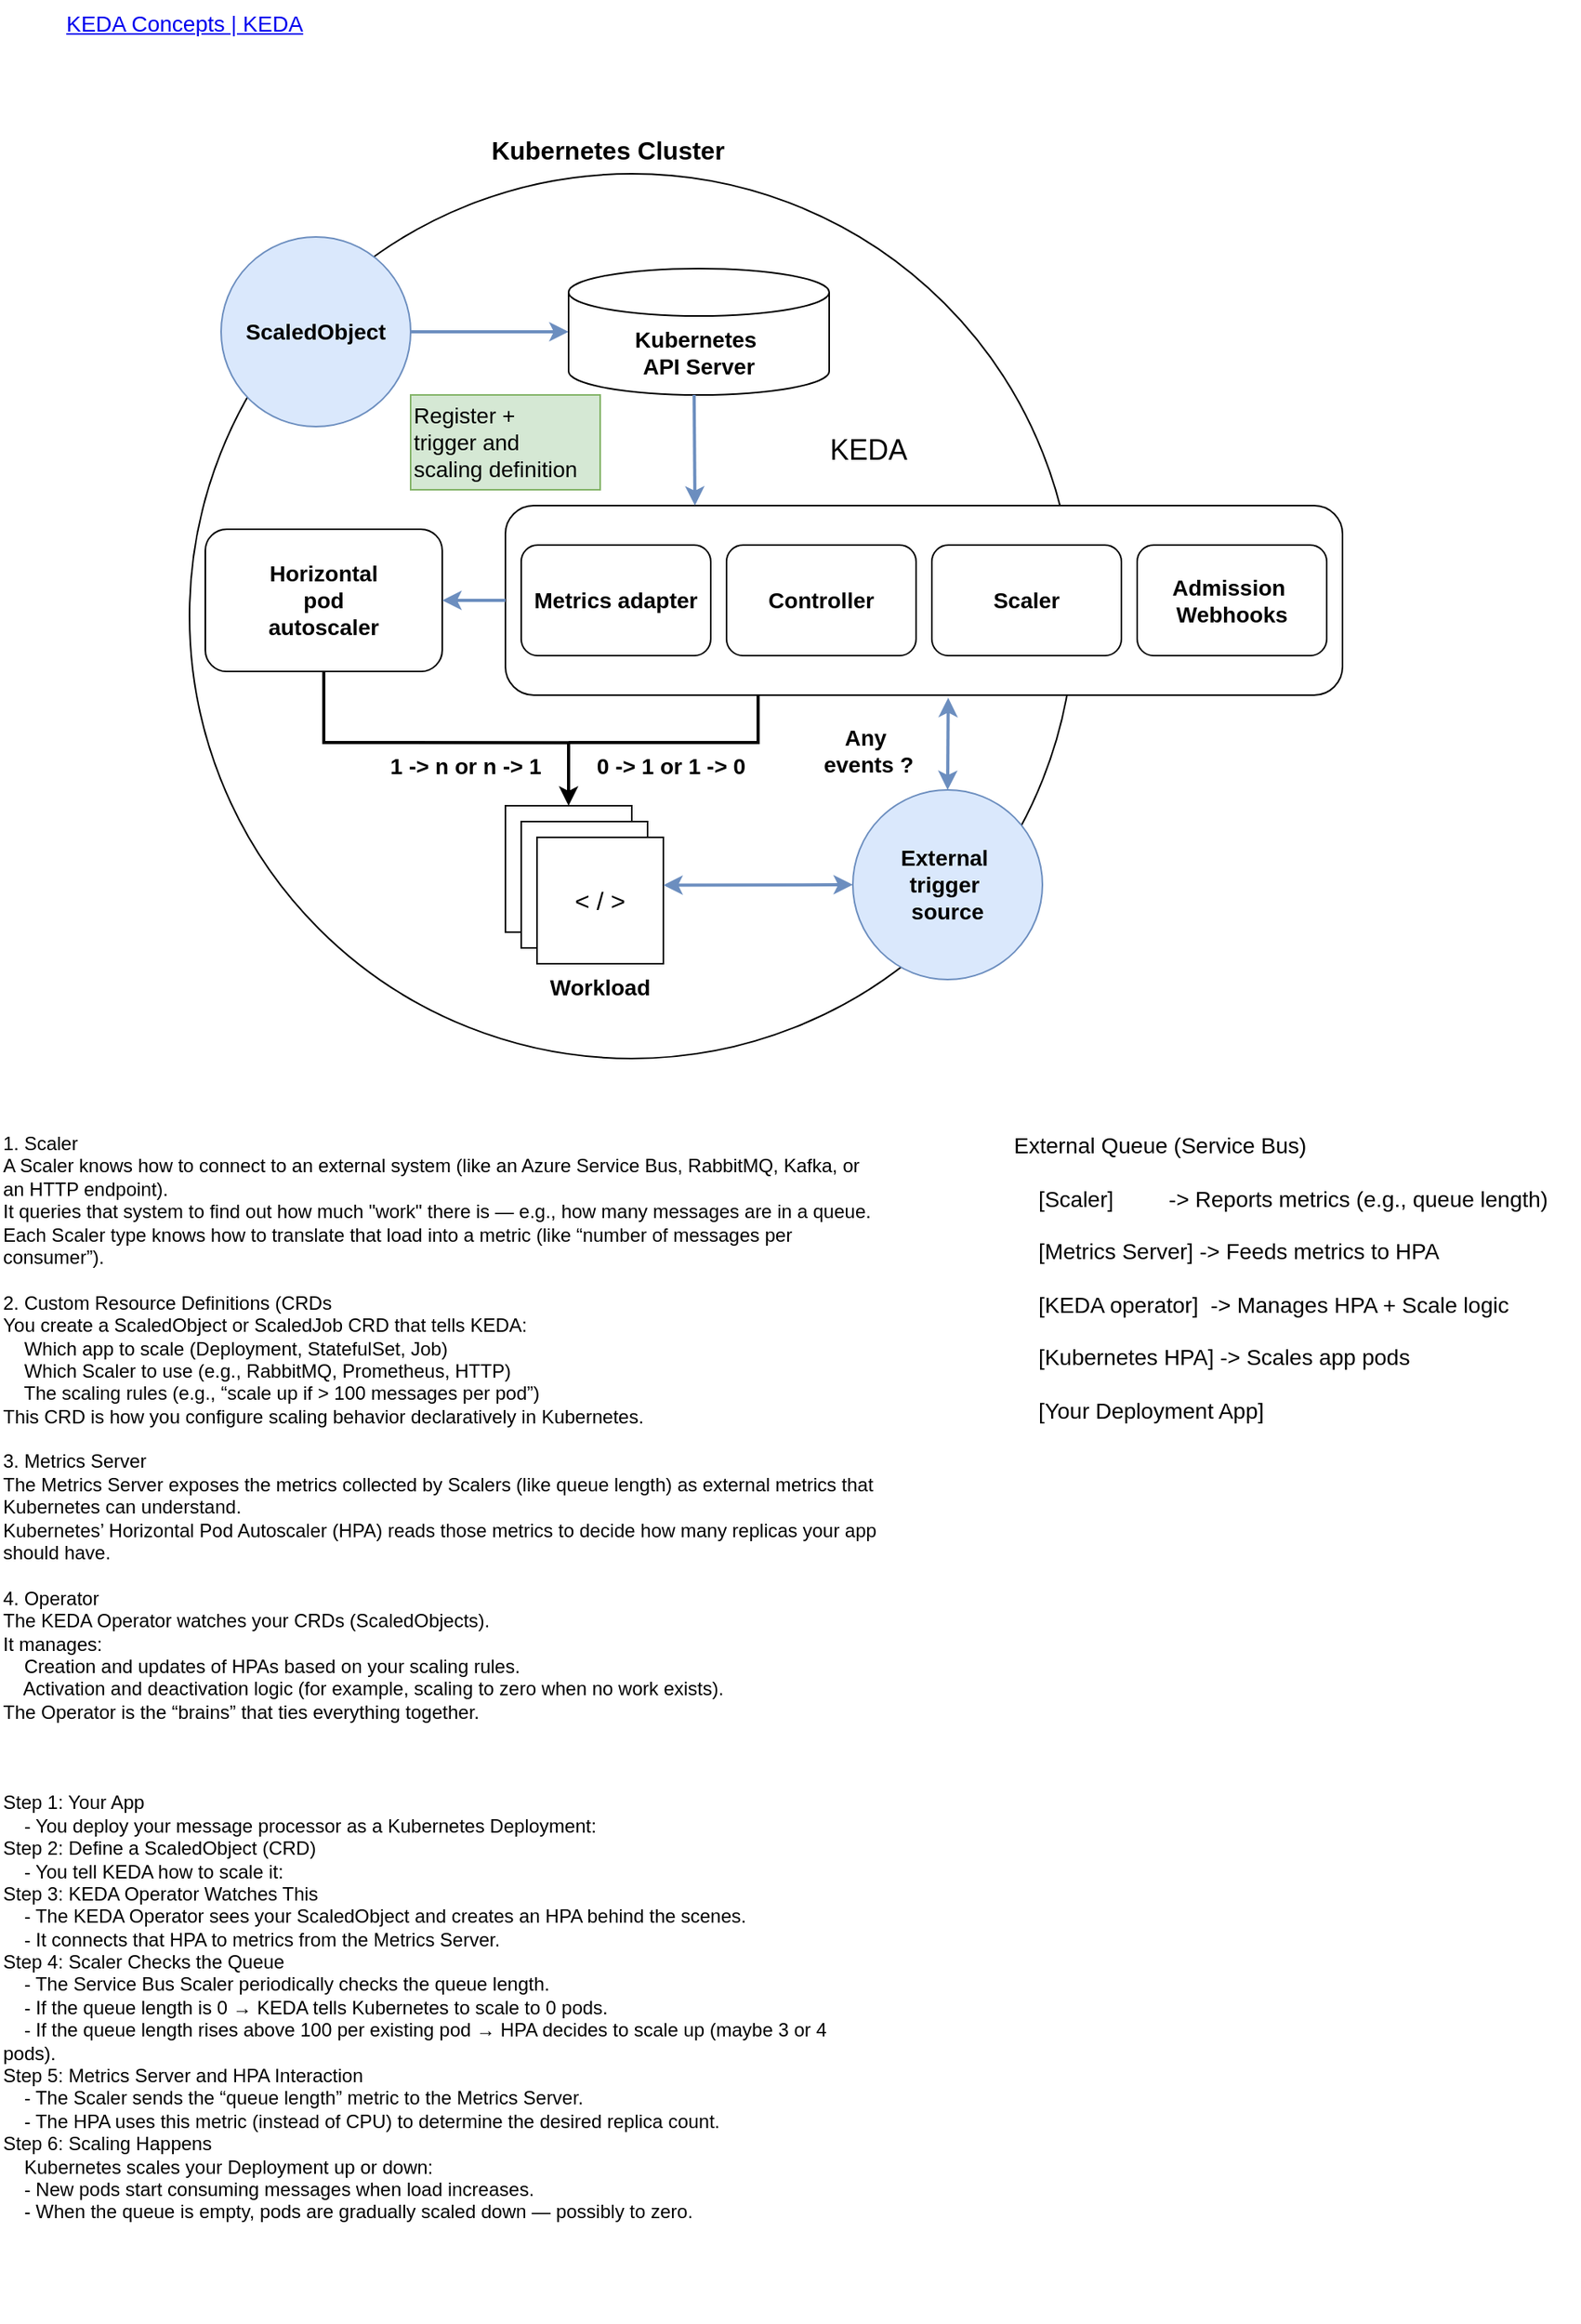 <mxfile version="28.2.7">
  <diagram name="Page-1" id="bkj-uRayxpSHYkBYoGqN">
    <mxGraphModel dx="914" dy="536" grid="1" gridSize="10" guides="1" tooltips="1" connect="1" arrows="1" fold="1" page="1" pageScale="1" pageWidth="850" pageHeight="1100" math="0" shadow="0">
      <root>
        <mxCell id="0" />
        <mxCell id="1" parent="0" />
        <mxCell id="Dr5I9PUTcqa0ojB0ULPx-2" value="&lt;a href=&quot;https://keda.sh/docs/2.18/concepts/&quot;&gt;KEDA Concepts | KEDA&lt;/a&gt;" style="text;html=1;whiteSpace=wrap;strokeColor=none;fillColor=none;align=left;verticalAlign=middle;rounded=0;fontSize=14;" vertex="1" parent="1">
          <mxGeometry x="80" y="50" width="440" height="30" as="geometry" />
        </mxCell>
        <mxCell id="Dr5I9PUTcqa0ojB0ULPx-3" value="" style="ellipse;whiteSpace=wrap;html=1;aspect=fixed;fillColor=none;" vertex="1" parent="1">
          <mxGeometry x="160" y="160" width="560" height="560" as="geometry" />
        </mxCell>
        <mxCell id="Dr5I9PUTcqa0ojB0ULPx-4" value="&lt;b&gt;Kubernetes Cluster&lt;/b&gt;" style="text;html=1;whiteSpace=wrap;strokeColor=none;fillColor=none;align=center;verticalAlign=middle;rounded=0;fontSize=16;" vertex="1" parent="1">
          <mxGeometry x="325" y="130" width="200" height="30" as="geometry" />
        </mxCell>
        <mxCell id="Dr5I9PUTcqa0ojB0ULPx-6" value="&lt;font style=&quot;font-size: 14px;&quot;&gt;&lt;b&gt;&lt;font&gt;Kubernetes&amp;nbsp;&lt;br&gt;API Server&lt;/font&gt;&lt;/b&gt;&lt;/font&gt;" style="shape=cylinder3;whiteSpace=wrap;html=1;boundedLbl=1;backgroundOutline=1;size=15;" vertex="1" parent="1">
          <mxGeometry x="400" y="220" width="165" height="80" as="geometry" />
        </mxCell>
        <mxCell id="Dr5I9PUTcqa0ojB0ULPx-7" value="&lt;font style=&quot;font-size: 14px;&quot;&gt;&lt;b&gt;ScaledObject&lt;/b&gt;&lt;/font&gt;" style="ellipse;whiteSpace=wrap;html=1;aspect=fixed;fillColor=#dae8fc;strokeColor=#6c8ebf;" vertex="1" parent="1">
          <mxGeometry x="180" y="200" width="120" height="120" as="geometry" />
        </mxCell>
        <mxCell id="Dr5I9PUTcqa0ojB0ULPx-9" value="" style="rounded=1;whiteSpace=wrap;html=1;" vertex="1" parent="1">
          <mxGeometry x="360" y="370" width="530" height="120" as="geometry" />
        </mxCell>
        <mxCell id="Dr5I9PUTcqa0ojB0ULPx-10" value="&lt;font style=&quot;font-size: 14px;&quot;&gt;&lt;b&gt;Horizontal&lt;br&gt;pod&lt;br&gt;autoscaler&lt;/b&gt;&lt;/font&gt;" style="rounded=1;whiteSpace=wrap;html=1;" vertex="1" parent="1">
          <mxGeometry x="170" y="385" width="150" height="90" as="geometry" />
        </mxCell>
        <mxCell id="Dr5I9PUTcqa0ojB0ULPx-11" value="&lt;b&gt;&lt;font style=&quot;font-size: 14px;&quot;&gt;Metrics adapter&lt;/font&gt;&lt;/b&gt;" style="rounded=1;whiteSpace=wrap;html=1;" vertex="1" parent="1">
          <mxGeometry x="370" y="395" width="120" height="70" as="geometry" />
        </mxCell>
        <mxCell id="Dr5I9PUTcqa0ojB0ULPx-12" value="&lt;font style=&quot;font-size: 14px;&quot;&gt;&lt;b&gt;Controller&lt;/b&gt;&lt;/font&gt;" style="rounded=1;whiteSpace=wrap;html=1;" vertex="1" parent="1">
          <mxGeometry x="500" y="395" width="120" height="70" as="geometry" />
        </mxCell>
        <mxCell id="Dr5I9PUTcqa0ojB0ULPx-13" value="&lt;font style=&quot;font-size: 14px;&quot;&gt;&lt;b&gt;Scaler&lt;/b&gt;&lt;/font&gt;" style="rounded=1;whiteSpace=wrap;html=1;" vertex="1" parent="1">
          <mxGeometry x="630" y="395" width="120" height="70" as="geometry" />
        </mxCell>
        <mxCell id="Dr5I9PUTcqa0ojB0ULPx-14" value="&lt;b&gt;&lt;font style=&quot;font-size: 14px;&quot;&gt;Admission&amp;nbsp;&lt;br&gt;Webhooks&lt;/font&gt;&lt;/b&gt;" style="rounded=1;whiteSpace=wrap;html=1;" vertex="1" parent="1">
          <mxGeometry x="760" y="395" width="120" height="70" as="geometry" />
        </mxCell>
        <mxCell id="Dr5I9PUTcqa0ojB0ULPx-15" value="" style="whiteSpace=wrap;html=1;aspect=fixed;" vertex="1" parent="1">
          <mxGeometry x="360" y="560" width="80" height="80" as="geometry" />
        </mxCell>
        <mxCell id="Dr5I9PUTcqa0ojB0ULPx-16" value="" style="whiteSpace=wrap;html=1;aspect=fixed;" vertex="1" parent="1">
          <mxGeometry x="370" y="570" width="80" height="80" as="geometry" />
        </mxCell>
        <mxCell id="Dr5I9PUTcqa0ojB0ULPx-17" value="&lt;font style=&quot;font-size: 16px;&quot;&gt;&amp;lt; / &amp;gt;&lt;/font&gt;" style="whiteSpace=wrap;html=1;aspect=fixed;" vertex="1" parent="1">
          <mxGeometry x="380" y="580" width="80" height="80" as="geometry" />
        </mxCell>
        <mxCell id="Dr5I9PUTcqa0ojB0ULPx-18" value="&lt;div align=&quot;center&quot;&gt;&lt;b&gt;&lt;font style=&quot;font-size: 14px;&quot;&gt;External&amp;nbsp;&lt;/font&gt;&lt;/b&gt;&lt;/div&gt;&lt;div align=&quot;center&quot;&gt;&lt;b&gt;&lt;font style=&quot;font-size: 14px;&quot;&gt;trigger&amp;nbsp;&lt;/font&gt;&lt;/b&gt;&lt;/div&gt;&lt;div align=&quot;center&quot;&gt;&lt;b&gt;&lt;font style=&quot;font-size: 14px;&quot;&gt;source&lt;/font&gt;&lt;/b&gt;&lt;/div&gt;" style="ellipse;whiteSpace=wrap;html=1;aspect=fixed;fillColor=#dae8fc;strokeColor=#6c8ebf;align=center;" vertex="1" parent="1">
          <mxGeometry x="580" y="550" width="120" height="120" as="geometry" />
        </mxCell>
        <mxCell id="Dr5I9PUTcqa0ojB0ULPx-19" value="&lt;font style=&quot;font-size: 14px;&quot;&gt;&lt;b&gt;Workload&lt;/b&gt;&lt;/font&gt;" style="text;html=1;whiteSpace=wrap;strokeColor=none;fillColor=none;align=center;verticalAlign=middle;rounded=0;" vertex="1" parent="1">
          <mxGeometry x="370" y="660" width="100" height="30" as="geometry" />
        </mxCell>
        <mxCell id="Dr5I9PUTcqa0ojB0ULPx-20" value="" style="endArrow=classic;html=1;rounded=0;entryX=0;entryY=0.5;entryDx=0;entryDy=0;entryPerimeter=0;strokeWidth=2;fillColor=#dae8fc;strokeColor=#6c8ebf;" edge="1" parent="1" target="Dr5I9PUTcqa0ojB0ULPx-6">
          <mxGeometry width="50" height="50" relative="1" as="geometry">
            <mxPoint x="300" y="260" as="sourcePoint" />
            <mxPoint x="350" y="210" as="targetPoint" />
          </mxGeometry>
        </mxCell>
        <mxCell id="Dr5I9PUTcqa0ojB0ULPx-21" value="KEDA" style="text;html=1;whiteSpace=wrap;strokeColor=none;fillColor=none;align=center;verticalAlign=middle;rounded=0;fontSize=18;" vertex="1" parent="1">
          <mxGeometry x="560" y="320" width="60" height="30" as="geometry" />
        </mxCell>
        <mxCell id="Dr5I9PUTcqa0ojB0ULPx-22" value="" style="endArrow=classic;html=1;rounded=0;exitX=0.5;exitY=1;exitDx=0;exitDy=0;exitPerimeter=0;strokeWidth=2;fillColor=#dae8fc;strokeColor=#6c8ebf;" edge="1" parent="1">
          <mxGeometry width="50" height="50" relative="1" as="geometry">
            <mxPoint x="479.5" y="300" as="sourcePoint" />
            <mxPoint x="480" y="370" as="targetPoint" />
          </mxGeometry>
        </mxCell>
        <mxCell id="Dr5I9PUTcqa0ojB0ULPx-23" value="&lt;font&gt;Register +&amp;nbsp;&lt;br&gt;trigger and&amp;nbsp;&lt;br&gt;scaling definition&lt;/font&gt;" style="text;html=1;whiteSpace=wrap;strokeColor=#82b366;fillColor=#d5e8d4;align=left;verticalAlign=middle;rounded=0;fontSize=14;" vertex="1" parent="1">
          <mxGeometry x="300" y="300" width="120" height="60" as="geometry" />
        </mxCell>
        <mxCell id="Dr5I9PUTcqa0ojB0ULPx-24" value="" style="endArrow=classic;html=1;rounded=0;entryX=1;entryY=0.5;entryDx=0;entryDy=0;strokeWidth=2;fillColor=#dae8fc;strokeColor=#6c8ebf;" edge="1" parent="1" target="Dr5I9PUTcqa0ojB0ULPx-10">
          <mxGeometry width="50" height="50" relative="1" as="geometry">
            <mxPoint x="360" y="430" as="sourcePoint" />
            <mxPoint x="410" y="380" as="targetPoint" />
          </mxGeometry>
        </mxCell>
        <mxCell id="Dr5I9PUTcqa0ojB0ULPx-25" value="" style="endArrow=classic;startArrow=classic;html=1;rounded=0;entryX=0.529;entryY=1.014;entryDx=0;entryDy=0;entryPerimeter=0;strokeWidth=2;fillColor=#dae8fc;strokeColor=#6c8ebf;" edge="1" parent="1" target="Dr5I9PUTcqa0ojB0ULPx-9">
          <mxGeometry width="50" height="50" relative="1" as="geometry">
            <mxPoint x="640" y="550" as="sourcePoint" />
            <mxPoint x="690" y="500" as="targetPoint" />
          </mxGeometry>
        </mxCell>
        <mxCell id="Dr5I9PUTcqa0ojB0ULPx-26" value="&lt;div align=&quot;center&quot;&gt;&lt;b&gt;&lt;font style=&quot;font-size: 14px;&quot;&gt;Any&amp;nbsp;&lt;/font&gt;&lt;/b&gt;&lt;/div&gt;&lt;div align=&quot;center&quot;&gt;&lt;b&gt;&lt;font style=&quot;font-size: 14px;&quot;&gt;events ?&lt;/font&gt;&lt;/b&gt;&lt;/div&gt;" style="text;html=1;whiteSpace=wrap;strokeColor=none;fillColor=none;align=center;verticalAlign=middle;rounded=0;" vertex="1" parent="1">
          <mxGeometry x="560" y="500" width="60" height="50" as="geometry" />
        </mxCell>
        <mxCell id="Dr5I9PUTcqa0ojB0ULPx-27" value="" style="endArrow=classic;startArrow=classic;html=1;rounded=0;strokeWidth=2;fillColor=#dae8fc;strokeColor=#6c8ebf;" edge="1" parent="1">
          <mxGeometry width="50" height="50" relative="1" as="geometry">
            <mxPoint x="460" y="610.26" as="sourcePoint" />
            <mxPoint x="580" y="610" as="targetPoint" />
          </mxGeometry>
        </mxCell>
        <mxCell id="Dr5I9PUTcqa0ojB0ULPx-29" value="" style="endArrow=none;html=1;rounded=0;exitX=0.5;exitY=1;exitDx=0;exitDy=0;entryX=0.429;entryY=0.643;entryDx=0;entryDy=0;entryPerimeter=0;strokeWidth=2;" edge="1" parent="1" source="Dr5I9PUTcqa0ojB0ULPx-10" target="Dr5I9PUTcqa0ojB0ULPx-3">
          <mxGeometry width="50" height="50" relative="1" as="geometry">
            <mxPoint x="275" y="550" as="sourcePoint" />
            <mxPoint x="325" y="500" as="targetPoint" />
            <Array as="points">
              <mxPoint x="245" y="520" />
            </Array>
          </mxGeometry>
        </mxCell>
        <mxCell id="Dr5I9PUTcqa0ojB0ULPx-30" value="" style="endArrow=none;html=1;rounded=0;strokeWidth=2;" edge="1" parent="1">
          <mxGeometry width="50" height="50" relative="1" as="geometry">
            <mxPoint x="400" y="520" as="sourcePoint" />
            <mxPoint x="520" y="490" as="targetPoint" />
            <Array as="points">
              <mxPoint x="520" y="520" />
            </Array>
          </mxGeometry>
        </mxCell>
        <mxCell id="Dr5I9PUTcqa0ojB0ULPx-31" value="" style="endArrow=classic;html=1;rounded=0;entryX=0.5;entryY=0;entryDx=0;entryDy=0;strokeWidth=2;" edge="1" parent="1" target="Dr5I9PUTcqa0ojB0ULPx-15">
          <mxGeometry width="50" height="50" relative="1" as="geometry">
            <mxPoint x="400" y="520" as="sourcePoint" />
            <mxPoint x="450" y="470" as="targetPoint" />
          </mxGeometry>
        </mxCell>
        <mxCell id="Dr5I9PUTcqa0ojB0ULPx-32" value="&lt;font style=&quot;font-size: 14px;&quot;&gt;&lt;b&gt;1 -&amp;gt; n or n -&amp;gt; 1&lt;/b&gt;&lt;/font&gt;" style="text;html=1;whiteSpace=wrap;strokeColor=none;fillColor=none;align=center;verticalAlign=middle;rounded=0;" vertex="1" parent="1">
          <mxGeometry x="280" y="520" width="110" height="30" as="geometry" />
        </mxCell>
        <mxCell id="Dr5I9PUTcqa0ojB0ULPx-33" value="&lt;font style=&quot;font-size: 14px;&quot;&gt;&lt;b&gt;0 -&amp;gt; 1 or 1 -&amp;gt; 0&lt;/b&gt;&lt;/font&gt;" style="text;html=1;whiteSpace=wrap;strokeColor=none;fillColor=none;align=center;verticalAlign=middle;rounded=0;" vertex="1" parent="1">
          <mxGeometry x="410" y="520" width="110" height="30" as="geometry" />
        </mxCell>
        <mxCell id="Dr5I9PUTcqa0ojB0ULPx-35" value="1. Scaler&#xa;A Scaler knows how to connect to an external system (like an Azure Service Bus, RabbitMQ, Kafka, or an HTTP endpoint).&#xa;It queries that system to find out how much &quot;work&quot; there is — e.g., how many messages are in a queue.&#xa;Each Scaler type knows how to translate that load into a metric (like “number of messages per consumer”).&#xa;&#xa;2. Custom Resource Definitions (CRDs&#xa;You create a ScaledObject or ScaledJob CRD that tells KEDA:&#xa;    Which app to scale (Deployment, StatefulSet, Job)&#xa;    Which Scaler to use (e.g., RabbitMQ, Prometheus, HTTP)&#xa;    The scaling rules (e.g., “scale up if &gt; 100 messages per pod”)&#xa;This CRD is how you configure scaling behavior declaratively in Kubernetes.&#xa;&#xa;3. Metrics Server&#xa;The Metrics Server exposes the metrics collected by Scalers (like queue length) as external metrics that Kubernetes can understand.&#xa;Kubernetes’ Horizontal Pod Autoscaler (HPA) reads those metrics to decide how many replicas your app should have.&#xa;&#xa;4. Operator&#xa;The KEDA Operator watches your CRDs (ScaledObjects).&#xa;It manages:&#xa;    Creation and updates of HPAs based on your scaling rules.&#xa;    Activation and deactivation logic (for example, scaling to zero when no work exists).&#xa;The Operator is the “brains” that ties everything together.&#xa;&#xa;&#xa;&#xa;Step 1: Your App&#xa;    - You deploy your message processor as a Kubernetes Deployment:&#xa;Step 2: Define a ScaledObject (CRD)&#xa;    - You tell KEDA how to scale it:&#xa;Step 3: KEDA Operator Watches This&#xa;    - The KEDA Operator sees your ScaledObject and creates an HPA behind the scenes.&#xa;    - It connects that HPA to metrics from the Metrics Server.&#xa;Step 4: Scaler Checks the Queue&#xa;    - The Service Bus Scaler periodically checks the queue length.&#xa;    - If the queue length is 0 → KEDA tells Kubernetes to scale to 0 pods.&#xa;    - If the queue length rises above 100 per existing pod → HPA decides to scale up (maybe 3 or 4 pods).&#xa;Step 5: Metrics Server and HPA Interaction&#xa;    - The Scaler sends the “queue length” metric to the Metrics Server.&#xa;    - The HPA uses this metric (instead of CPU) to determine the desired replica count.&#xa;Step 6: Scaling Happens&#xa;    Kubernetes scales your Deployment up or down:&#xa;    - New pods start consuming messages when load increases.&#xa;    - When the queue is empty, pods are gradually scaled down — possibly to zero." style="text;whiteSpace=wrap;" vertex="1" parent="1">
          <mxGeometry x="40" y="760" width="560" height="760" as="geometry" />
        </mxCell>
        <mxCell id="Dr5I9PUTcqa0ojB0ULPx-36" value="External Queue (Service Bus) &#xa;    &#xa;    [Scaler]         -&gt; Reports metrics (e.g., queue length)&#xa;    &#xa;    [Metrics Server] -&gt; Feeds metrics to HPA &#xa;    &#xa;    [KEDA operator]  -&gt; Manages HPA + Scale logic &#xa;    &#xa;    [Kubernetes HPA] -&gt; Scales app pods &#xa;    &#xa;    [Your Deployment App]" style="text;whiteSpace=wrap;fontSize=14;" vertex="1" parent="1">
          <mxGeometry x="680" y="760" width="360" height="200" as="geometry" />
        </mxCell>
      </root>
    </mxGraphModel>
  </diagram>
</mxfile>
